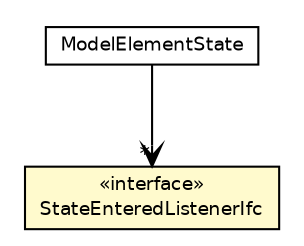#!/usr/local/bin/dot
#
# Class diagram 
# Generated by UMLGraph version 5.4 (http://www.umlgraph.org/)
#

digraph G {
	edge [fontname="Helvetica",fontsize=10,labelfontname="Helvetica",labelfontsize=10];
	node [fontname="Helvetica",fontsize=10,shape=plaintext];
	nodesep=0.25;
	ranksep=0.5;
	// jsl.modeling.StateEnteredListenerIfc
	c209151 [label=<<table title="jsl.modeling.StateEnteredListenerIfc" border="0" cellborder="1" cellspacing="0" cellpadding="2" port="p" bgcolor="lemonChiffon" href="./StateEnteredListenerIfc.html">
		<tr><td><table border="0" cellspacing="0" cellpadding="1">
<tr><td align="center" balign="center"> &#171;interface&#187; </td></tr>
<tr><td align="center" balign="center"> StateEnteredListenerIfc </td></tr>
		</table></td></tr>
		</table>>, URL="./StateEnteredListenerIfc.html", fontname="Helvetica", fontcolor="black", fontsize=9.0];
	// jsl.modeling.ModelElementState
	c209162 [label=<<table title="jsl.modeling.ModelElementState" border="0" cellborder="1" cellspacing="0" cellpadding="2" port="p" href="./ModelElementState.html">
		<tr><td><table border="0" cellspacing="0" cellpadding="1">
<tr><td align="center" balign="center"> ModelElementState </td></tr>
		</table></td></tr>
		</table>>, URL="./ModelElementState.html", fontname="Helvetica", fontcolor="black", fontsize=9.0];
	// jsl.modeling.ModelElementState NAVASSOC jsl.modeling.StateEnteredListenerIfc
	c209162:p -> c209151:p [taillabel="", label="", headlabel="*", fontname="Helvetica", fontcolor="black", fontsize=10.0, color="black", arrowhead=open];
}

